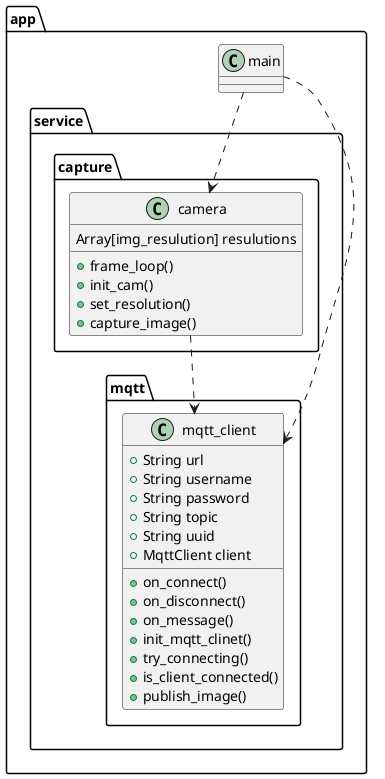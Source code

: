 @startuml

package app {
class main
}

package app.service.capture{
class camera{
  Array[img_resulution] resulutions
  + frame_loop()
  + init_cam()
  + set_resolution()
  + capture_image()
  }
  main ..> camera
  camera ..> app.service.mqtt.mqtt_client

}

package app.service.mqtt{
class mqtt_client{
  + String url
  + String username
  + String password
  + String topic
  + String uuid
  + MqttClient client

  + on_connect()
  + on_disconnect()
  + on_message()
  + init_mqtt_clinet()
  + try_connecting()
  + is_client_connected()
  + publish_image()
  }
  main ..> mqtt_client
}

@enduml
